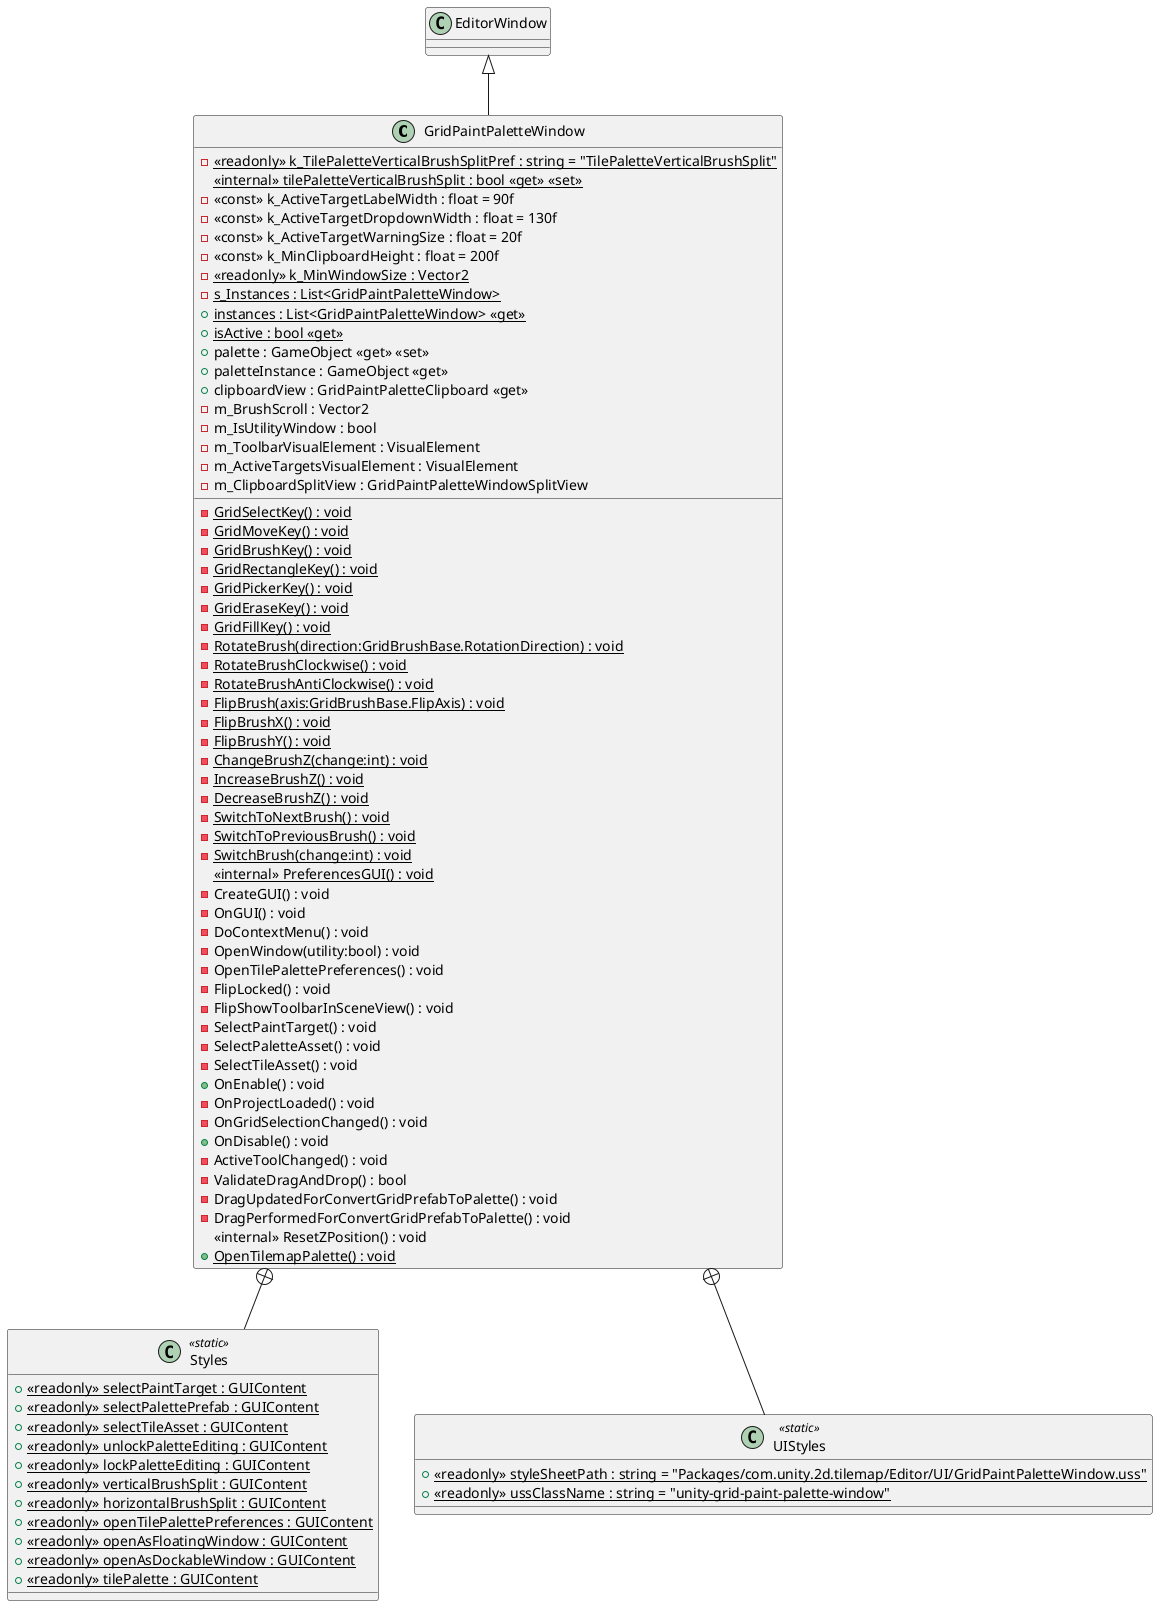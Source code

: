 @startuml
class GridPaintPaletteWindow {
    - {static} <<readonly>> k_TilePaletteVerticalBrushSplitPref : string = "TilePaletteVerticalBrushSplit"
    <<internal>> {static} tilePaletteVerticalBrushSplit : bool <<get>> <<set>>
    - <<const>> k_ActiveTargetLabelWidth : float = 90f
    - <<const>> k_ActiveTargetDropdownWidth : float = 130f
    - <<const>> k_ActiveTargetWarningSize : float = 20f
    - <<const>> k_MinClipboardHeight : float = 200f
    - {static} <<readonly>> k_MinWindowSize : Vector2
    {static} - GridSelectKey() : void
    {static} - GridMoveKey() : void
    {static} - GridBrushKey() : void
    {static} - GridRectangleKey() : void
    {static} - GridPickerKey() : void
    {static} - GridEraseKey() : void
    {static} - GridFillKey() : void
    {static} - RotateBrush(direction:GridBrushBase.RotationDirection) : void
    {static} - RotateBrushClockwise() : void
    {static} - RotateBrushAntiClockwise() : void
    {static} - FlipBrush(axis:GridBrushBase.FlipAxis) : void
    {static} - FlipBrushX() : void
    {static} - FlipBrushY() : void
    {static} - ChangeBrushZ(change:int) : void
    {static} - IncreaseBrushZ() : void
    {static} - DecreaseBrushZ() : void
    {static} - SwitchToNextBrush() : void
    {static} - SwitchToPreviousBrush() : void
    {static} - SwitchBrush(change:int) : void
    <<internal>> {static} PreferencesGUI() : void
    - {static} s_Instances : List<GridPaintPaletteWindow>
    + {static} instances : List<GridPaintPaletteWindow> <<get>>
    + {static} isActive : bool <<get>>
    + palette : GameObject <<get>> <<set>>
    + paletteInstance : GameObject <<get>>
    + clipboardView : GridPaintPaletteClipboard <<get>>
    - m_BrushScroll : Vector2
    - m_IsUtilityWindow : bool
    - m_ToolbarVisualElement : VisualElement
    - m_ActiveTargetsVisualElement : VisualElement
    - m_ClipboardSplitView : GridPaintPaletteWindowSplitView
    - CreateGUI() : void
    - OnGUI() : void
    - DoContextMenu() : void
    - OpenWindow(utility:bool) : void
    - OpenTilePalettePreferences() : void
    - FlipLocked() : void
    - FlipShowToolbarInSceneView() : void
    - SelectPaintTarget() : void
    - SelectPaletteAsset() : void
    - SelectTileAsset() : void
    + OnEnable() : void
    - OnProjectLoaded() : void
    - OnGridSelectionChanged() : void
    + OnDisable() : void
    - ActiveToolChanged() : void
    - ValidateDragAndDrop() : bool
    - DragUpdatedForConvertGridPrefabToPalette() : void
    - DragPerformedForConvertGridPrefabToPalette() : void
    <<internal>> ResetZPosition() : void
    + {static} OpenTilemapPalette() : void
}
class Styles <<static>> {
    + {static} <<readonly>> selectPaintTarget : GUIContent
    + {static} <<readonly>> selectPalettePrefab : GUIContent
    + {static} <<readonly>> selectTileAsset : GUIContent
    + {static} <<readonly>> unlockPaletteEditing : GUIContent
    + {static} <<readonly>> lockPaletteEditing : GUIContent
    + {static} <<readonly>> verticalBrushSplit : GUIContent
    + {static} <<readonly>> horizontalBrushSplit : GUIContent
    + {static} <<readonly>> openTilePalettePreferences : GUIContent
    + {static} <<readonly>> openAsFloatingWindow : GUIContent
    + {static} <<readonly>> openAsDockableWindow : GUIContent
    + {static} <<readonly>> tilePalette : GUIContent
}
class UIStyles <<static>> {
    + {static} <<readonly>> styleSheetPath : string = "Packages/com.unity.2d.tilemap/Editor/UI/GridPaintPaletteWindow.uss"
    + {static} <<readonly>> ussClassName : string = "unity-grid-paint-palette-window"
}
EditorWindow <|-- GridPaintPaletteWindow
GridPaintPaletteWindow +-- Styles
GridPaintPaletteWindow +-- UIStyles
@enduml
